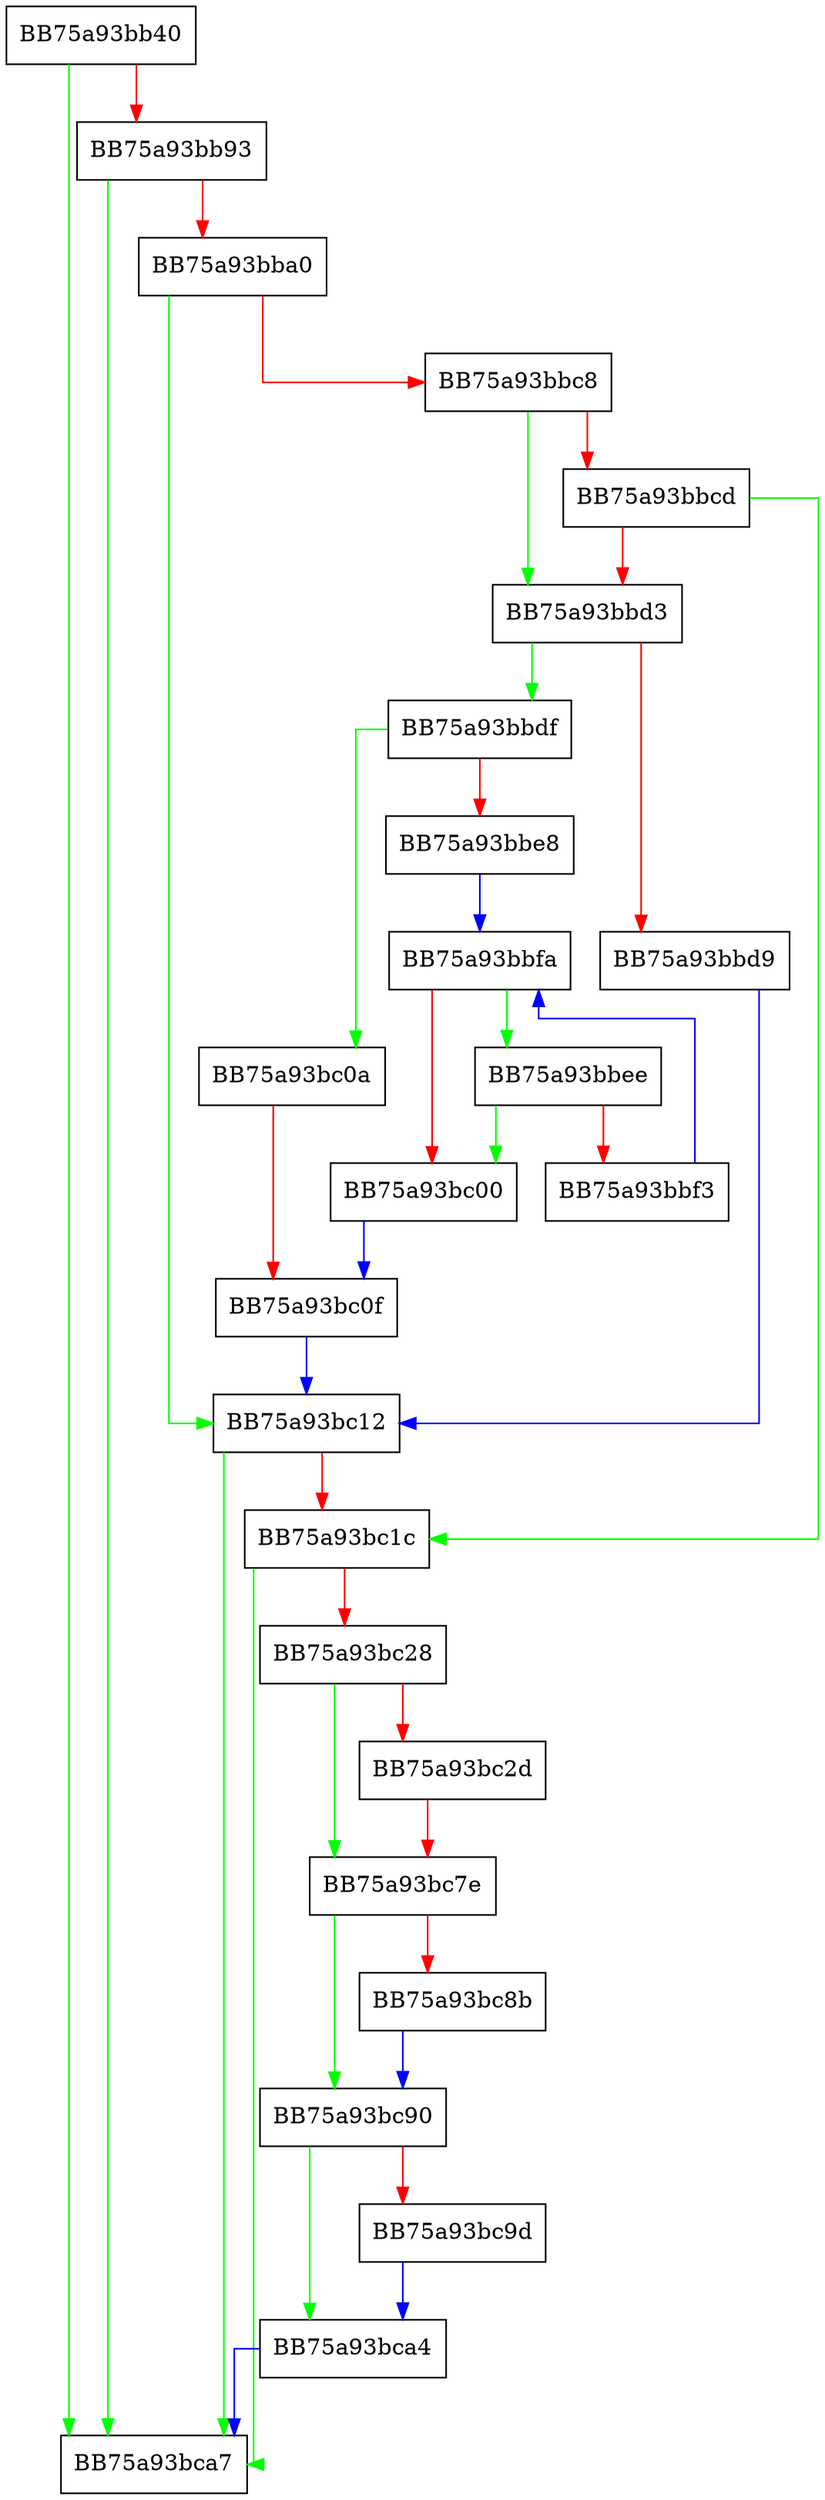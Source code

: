 digraph query_module_info_by_address {
  node [shape="box"];
  graph [splines=ortho];
  BB75a93bb40 -> BB75a93bca7 [color="green"];
  BB75a93bb40 -> BB75a93bb93 [color="red"];
  BB75a93bb93 -> BB75a93bca7 [color="green"];
  BB75a93bb93 -> BB75a93bba0 [color="red"];
  BB75a93bba0 -> BB75a93bc12 [color="green"];
  BB75a93bba0 -> BB75a93bbc8 [color="red"];
  BB75a93bbc8 -> BB75a93bbd3 [color="green"];
  BB75a93bbc8 -> BB75a93bbcd [color="red"];
  BB75a93bbcd -> BB75a93bc1c [color="green"];
  BB75a93bbcd -> BB75a93bbd3 [color="red"];
  BB75a93bbd3 -> BB75a93bbdf [color="green"];
  BB75a93bbd3 -> BB75a93bbd9 [color="red"];
  BB75a93bbd9 -> BB75a93bc12 [color="blue"];
  BB75a93bbdf -> BB75a93bc0a [color="green"];
  BB75a93bbdf -> BB75a93bbe8 [color="red"];
  BB75a93bbe8 -> BB75a93bbfa [color="blue"];
  BB75a93bbee -> BB75a93bc00 [color="green"];
  BB75a93bbee -> BB75a93bbf3 [color="red"];
  BB75a93bbf3 -> BB75a93bbfa [color="blue"];
  BB75a93bbfa -> BB75a93bbee [color="green"];
  BB75a93bbfa -> BB75a93bc00 [color="red"];
  BB75a93bc00 -> BB75a93bc0f [color="blue"];
  BB75a93bc0a -> BB75a93bc0f [color="red"];
  BB75a93bc0f -> BB75a93bc12 [color="blue"];
  BB75a93bc12 -> BB75a93bca7 [color="green"];
  BB75a93bc12 -> BB75a93bc1c [color="red"];
  BB75a93bc1c -> BB75a93bca7 [color="green"];
  BB75a93bc1c -> BB75a93bc28 [color="red"];
  BB75a93bc28 -> BB75a93bc7e [color="green"];
  BB75a93bc28 -> BB75a93bc2d [color="red"];
  BB75a93bc2d -> BB75a93bc7e [color="red"];
  BB75a93bc7e -> BB75a93bc90 [color="green"];
  BB75a93bc7e -> BB75a93bc8b [color="red"];
  BB75a93bc8b -> BB75a93bc90 [color="blue"];
  BB75a93bc90 -> BB75a93bca4 [color="green"];
  BB75a93bc90 -> BB75a93bc9d [color="red"];
  BB75a93bc9d -> BB75a93bca4 [color="blue"];
  BB75a93bca4 -> BB75a93bca7 [color="blue"];
}